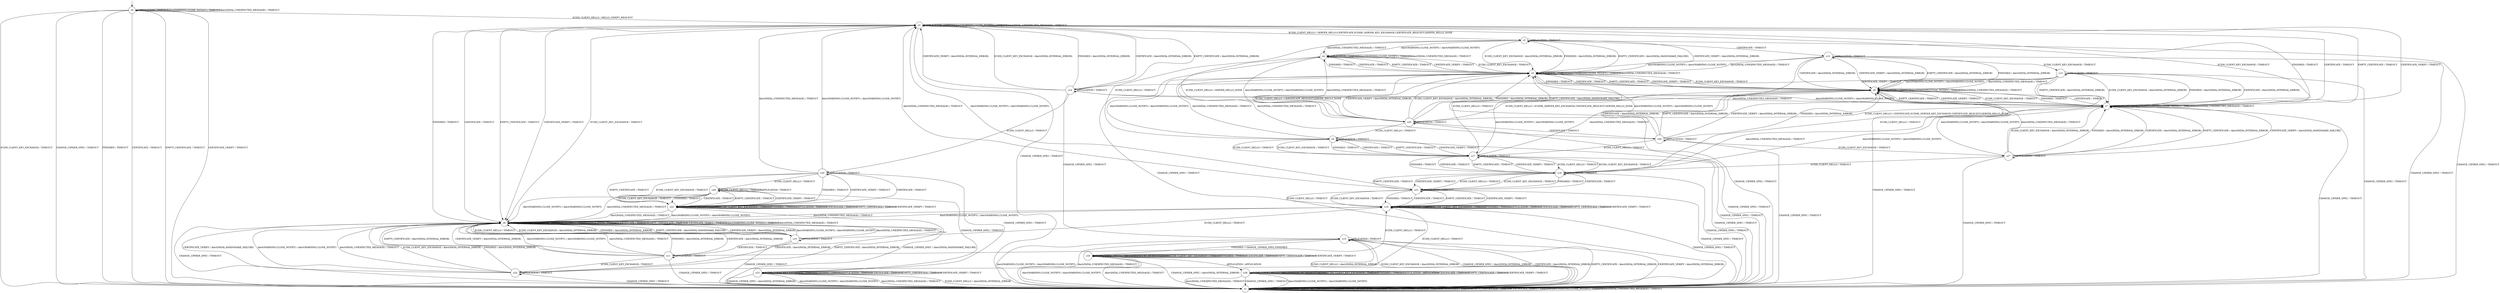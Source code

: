 digraph g {

	s0 [shape="circle" label="s0"];
	s1 [shape="circle" label="s1"];
	s2 [shape="circle" label="s2"];
	s3 [shape="circle" label="s3"];
	s4 [shape="circle" label="s4"];
	s5 [shape="circle" label="s5"];
	s6 [shape="circle" label="s6"];
	s7 [shape="circle" label="s7"];
	s8 [shape="circle" label="s8"];
	s9 [shape="circle" label="s9"];
	s10 [shape="circle" label="s10"];
	s11 [shape="circle" label="s11"];
	s12 [shape="circle" label="s12"];
	s13 [shape="circle" label="s13"];
	s14 [shape="circle" label="s14"];
	s15 [shape="circle" label="s15"];
	s16 [shape="circle" label="s16"];
	s17 [shape="circle" label="s17"];
	s18 [shape="circle" label="s18"];
	s19 [shape="circle" label="s19"];
	s20 [shape="circle" label="s20"];
	s21 [shape="circle" label="s21"];
	s22 [shape="circle" label="s22"];
	s23 [shape="circle" label="s23"];
	s24 [shape="circle" label="s24"];
	s25 [shape="circle" label="s25"];
	s26 [shape="circle" label="s26"];
	s27 [shape="circle" label="s27"];
	s28 [shape="circle" label="s28"];
	s29 [shape="circle" label="s29"];
	s0 -> s2 [label="ECDH_CLIENT_HELLO / HELLO_VERIFY_REQUEST"];
	s0 -> s1 [label="ECDH_CLIENT_KEY_EXCHANGE / TIMEOUT"];
	s0 -> s1 [label="CHANGE_CIPHER_SPEC / TIMEOUT"];
	s0 -> s1 [label="FINISHED / TIMEOUT"];
	s0 -> s0 [label="APPLICATION / TIMEOUT"];
	s0 -> s1 [label="CERTIFICATE / TIMEOUT"];
	s0 -> s1 [label="EMPTY_CERTIFICATE / TIMEOUT"];
	s0 -> s1 [label="CERTIFICATE_VERIFY / TIMEOUT"];
	s0 -> s0 [label="Alert(WARNING,CLOSE_NOTIFY) / TIMEOUT"];
	s0 -> s0 [label="Alert(FATAL,UNEXPECTED_MESSAGE) / TIMEOUT"];
	s1 -> s1 [label="ECDH_CLIENT_HELLO / TIMEOUT"];
	s1 -> s1 [label="ECDH_CLIENT_KEY_EXCHANGE / TIMEOUT"];
	s1 -> s1 [label="CHANGE_CIPHER_SPEC / TIMEOUT"];
	s1 -> s1 [label="FINISHED / TIMEOUT"];
	s1 -> s1 [label="APPLICATION / TIMEOUT"];
	s1 -> s1 [label="CERTIFICATE / TIMEOUT"];
	s1 -> s1 [label="EMPTY_CERTIFICATE / TIMEOUT"];
	s1 -> s1 [label="CERTIFICATE_VERIFY / TIMEOUT"];
	s1 -> s1 [label="Alert(WARNING,CLOSE_NOTIFY) / TIMEOUT"];
	s1 -> s1 [label="Alert(FATAL,UNEXPECTED_MESSAGE) / TIMEOUT"];
	s2 -> s3 [label="ECDH_CLIENT_HELLO / SERVER_HELLO,CERTIFICATE,ECDHE_SERVER_KEY_EXCHANGE,CERTIFICATE_REQUEST,SERVER_HELLO_DONE"];
	s2 -> s8 [label="ECDH_CLIENT_KEY_EXCHANGE / TIMEOUT"];
	s2 -> s1 [label="CHANGE_CIPHER_SPEC / TIMEOUT"];
	s2 -> s8 [label="FINISHED / TIMEOUT"];
	s2 -> s2 [label="APPLICATION / TIMEOUT"];
	s2 -> s8 [label="CERTIFICATE / TIMEOUT"];
	s2 -> s8 [label="EMPTY_CERTIFICATE / TIMEOUT"];
	s2 -> s8 [label="CERTIFICATE_VERIFY / TIMEOUT"];
	s2 -> s2 [label="Alert(WARNING,CLOSE_NOTIFY) / TIMEOUT"];
	s2 -> s2 [label="Alert(FATAL,UNEXPECTED_MESSAGE) / TIMEOUT"];
	s3 -> s9 [label="ECDH_CLIENT_HELLO / TIMEOUT"];
	s3 -> s5 [label="ECDH_CLIENT_KEY_EXCHANGE / Alert(FATAL,INTERNAL_ERROR)"];
	s3 -> s1 [label="CHANGE_CIPHER_SPEC / TIMEOUT"];
	s3 -> s5 [label="FINISHED / Alert(FATAL,INTERNAL_ERROR)"];
	s3 -> s3 [label="APPLICATION / TIMEOUT"];
	s3 -> s12 [label="CERTIFICATE / TIMEOUT"];
	s3 -> s5 [label="EMPTY_CERTIFICATE / Alert(FATAL,HANDSHAKE_FAILURE)"];
	s3 -> s5 [label="CERTIFICATE_VERIFY / Alert(FATAL,INTERNAL_ERROR)"];
	s3 -> s4 [label="Alert(WARNING,CLOSE_NOTIFY) / Alert(WARNING,CLOSE_NOTIFY)"];
	s3 -> s4 [label="Alert(FATAL,UNEXPECTED_MESSAGE) / TIMEOUT"];
	s4 -> s25 [label="ECDH_CLIENT_HELLO / SERVER_HELLO_DONE"];
	s4 -> s5 [label="ECDH_CLIENT_KEY_EXCHANGE / TIMEOUT"];
	s4 -> s1 [label="CHANGE_CIPHER_SPEC / TIMEOUT"];
	s4 -> s5 [label="FINISHED / TIMEOUT"];
	s4 -> s4 [label="APPLICATION / TIMEOUT"];
	s4 -> s5 [label="CERTIFICATE / TIMEOUT"];
	s4 -> s5 [label="EMPTY_CERTIFICATE / TIMEOUT"];
	s4 -> s5 [label="CERTIFICATE_VERIFY / TIMEOUT"];
	s4 -> s4 [label="Alert(WARNING,CLOSE_NOTIFY) / TIMEOUT"];
	s4 -> s4 [label="Alert(FATAL,UNEXPECTED_MESSAGE) / TIMEOUT"];
	s5 -> s25 [label="ECDH_CLIENT_HELLO / CERTIFICATE_REQUEST,SERVER_HELLO_DONE"];
	s5 -> s6 [label="ECDH_CLIENT_KEY_EXCHANGE / TIMEOUT"];
	s5 -> s1 [label="CHANGE_CIPHER_SPEC / TIMEOUT"];
	s5 -> s6 [label="FINISHED / TIMEOUT"];
	s5 -> s5 [label="APPLICATION / TIMEOUT"];
	s5 -> s6 [label="CERTIFICATE / TIMEOUT"];
	s5 -> s6 [label="EMPTY_CERTIFICATE / TIMEOUT"];
	s5 -> s6 [label="CERTIFICATE_VERIFY / TIMEOUT"];
	s5 -> s5 [label="Alert(WARNING,CLOSE_NOTIFY) / TIMEOUT"];
	s5 -> s5 [label="Alert(FATAL,UNEXPECTED_MESSAGE) / TIMEOUT"];
	s6 -> s25 [label="ECDH_CLIENT_HELLO / ECDHE_SERVER_KEY_EXCHANGE,CERTIFICATE_REQUEST,SERVER_HELLO_DONE"];
	s6 -> s7 [label="ECDH_CLIENT_KEY_EXCHANGE / TIMEOUT"];
	s6 -> s1 [label="CHANGE_CIPHER_SPEC / TIMEOUT"];
	s6 -> s7 [label="FINISHED / TIMEOUT"];
	s6 -> s6 [label="APPLICATION / TIMEOUT"];
	s6 -> s7 [label="CERTIFICATE / TIMEOUT"];
	s6 -> s7 [label="EMPTY_CERTIFICATE / TIMEOUT"];
	s6 -> s7 [label="CERTIFICATE_VERIFY / TIMEOUT"];
	s6 -> s6 [label="Alert(WARNING,CLOSE_NOTIFY) / TIMEOUT"];
	s6 -> s6 [label="Alert(FATAL,UNEXPECTED_MESSAGE) / TIMEOUT"];
	s7 -> s25 [label="ECDH_CLIENT_HELLO / CERTIFICATE,ECDHE_SERVER_KEY_EXCHANGE,CERTIFICATE_REQUEST,SERVER_HELLO_DONE"];
	s7 -> s2 [label="ECDH_CLIENT_KEY_EXCHANGE / TIMEOUT"];
	s7 -> s1 [label="CHANGE_CIPHER_SPEC / TIMEOUT"];
	s7 -> s2 [label="FINISHED / TIMEOUT"];
	s7 -> s7 [label="APPLICATION / TIMEOUT"];
	s7 -> s2 [label="CERTIFICATE / TIMEOUT"];
	s7 -> s2 [label="EMPTY_CERTIFICATE / TIMEOUT"];
	s7 -> s2 [label="CERTIFICATE_VERIFY / TIMEOUT"];
	s7 -> s7 [label="Alert(WARNING,CLOSE_NOTIFY) / TIMEOUT"];
	s7 -> s7 [label="Alert(FATAL,UNEXPECTED_MESSAGE) / TIMEOUT"];
	s8 -> s10 [label="ECDH_CLIENT_HELLO / TIMEOUT"];
	s8 -> s8 [label="ECDH_CLIENT_KEY_EXCHANGE / TIMEOUT"];
	s8 -> s1 [label="CHANGE_CIPHER_SPEC / TIMEOUT"];
	s8 -> s8 [label="FINISHED / TIMEOUT"];
	s8 -> s8 [label="APPLICATION / TIMEOUT"];
	s8 -> s8 [label="CERTIFICATE / TIMEOUT"];
	s8 -> s8 [label="EMPTY_CERTIFICATE / TIMEOUT"];
	s8 -> s8 [label="CERTIFICATE_VERIFY / TIMEOUT"];
	s8 -> s8 [label="Alert(WARNING,CLOSE_NOTIFY) / TIMEOUT"];
	s8 -> s8 [label="Alert(FATAL,UNEXPECTED_MESSAGE) / TIMEOUT"];
	s9 -> s17 [label="ECDH_CLIENT_HELLO / TIMEOUT"];
	s9 -> s17 [label="ECDH_CLIENT_KEY_EXCHANGE / TIMEOUT"];
	s9 -> s1 [label="CHANGE_CIPHER_SPEC / TIMEOUT"];
	s9 -> s17 [label="FINISHED / TIMEOUT"];
	s9 -> s9 [label="APPLICATION / TIMEOUT"];
	s9 -> s17 [label="CERTIFICATE / TIMEOUT"];
	s9 -> s17 [label="EMPTY_CERTIFICATE / TIMEOUT"];
	s9 -> s17 [label="CERTIFICATE_VERIFY / TIMEOUT"];
	s9 -> s5 [label="Alert(WARNING,CLOSE_NOTIFY) / Alert(WARNING,CLOSE_NOTIFY)"];
	s9 -> s5 [label="Alert(FATAL,UNEXPECTED_MESSAGE) / TIMEOUT"];
	s10 -> s19 [label="ECDH_CLIENT_HELLO / TIMEOUT"];
	s10 -> s8 [label="ECDH_CLIENT_KEY_EXCHANGE / Alert(FATAL,INTERNAL_ERROR)"];
	s10 -> s1 [label="CHANGE_CIPHER_SPEC / TIMEOUT"];
	s10 -> s8 [label="FINISHED / Alert(FATAL,INTERNAL_ERROR)"];
	s10 -> s10 [label="APPLICATION / TIMEOUT"];
	s10 -> s11 [label="CERTIFICATE / TIMEOUT"];
	s10 -> s8 [label="EMPTY_CERTIFICATE / Alert(FATAL,HANDSHAKE_FAILURE)"];
	s10 -> s8 [label="CERTIFICATE_VERIFY / Alert(FATAL,INTERNAL_ERROR)"];
	s10 -> s8 [label="Alert(WARNING,CLOSE_NOTIFY) / Alert(WARNING,CLOSE_NOTIFY)"];
	s10 -> s8 [label="Alert(FATAL,UNEXPECTED_MESSAGE) / TIMEOUT"];
	s11 -> s19 [label="ECDH_CLIENT_HELLO / TIMEOUT"];
	s11 -> s24 [label="ECDH_CLIENT_KEY_EXCHANGE / TIMEOUT"];
	s11 -> s1 [label="CHANGE_CIPHER_SPEC / TIMEOUT"];
	s11 -> s8 [label="FINISHED / Alert(FATAL,INTERNAL_ERROR)"];
	s11 -> s11 [label="APPLICATION / TIMEOUT"];
	s11 -> s8 [label="CERTIFICATE / Alert(FATAL,INTERNAL_ERROR)"];
	s11 -> s8 [label="EMPTY_CERTIFICATE / Alert(FATAL,INTERNAL_ERROR)"];
	s11 -> s8 [label="CERTIFICATE_VERIFY / Alert(FATAL,INTERNAL_ERROR)"];
	s11 -> s8 [label="Alert(WARNING,CLOSE_NOTIFY) / Alert(WARNING,CLOSE_NOTIFY)"];
	s11 -> s8 [label="Alert(FATAL,UNEXPECTED_MESSAGE) / TIMEOUT"];
	s12 -> s17 [label="ECDH_CLIENT_HELLO / TIMEOUT"];
	s12 -> s13 [label="ECDH_CLIENT_KEY_EXCHANGE / TIMEOUT"];
	s12 -> s1 [label="CHANGE_CIPHER_SPEC / TIMEOUT"];
	s12 -> s6 [label="FINISHED / Alert(FATAL,INTERNAL_ERROR)"];
	s12 -> s12 [label="APPLICATION / TIMEOUT"];
	s12 -> s6 [label="CERTIFICATE / Alert(FATAL,INTERNAL_ERROR)"];
	s12 -> s6 [label="EMPTY_CERTIFICATE / Alert(FATAL,INTERNAL_ERROR)"];
	s12 -> s6 [label="CERTIFICATE_VERIFY / Alert(FATAL,INTERNAL_ERROR)"];
	s12 -> s5 [label="Alert(WARNING,CLOSE_NOTIFY) / Alert(WARNING,CLOSE_NOTIFY)"];
	s12 -> s5 [label="Alert(FATAL,UNEXPECTED_MESSAGE) / TIMEOUT"];
	s13 -> s18 [label="ECDH_CLIENT_HELLO / TIMEOUT"];
	s13 -> s7 [label="ECDH_CLIENT_KEY_EXCHANGE / Alert(FATAL,INTERNAL_ERROR)"];
	s13 -> s1 [label="CHANGE_CIPHER_SPEC / TIMEOUT"];
	s13 -> s7 [label="FINISHED / Alert(FATAL,INTERNAL_ERROR)"];
	s13 -> s13 [label="APPLICATION / TIMEOUT"];
	s13 -> s7 [label="CERTIFICATE / Alert(FATAL,INTERNAL_ERROR)"];
	s13 -> s7 [label="EMPTY_CERTIFICATE / Alert(FATAL,INTERNAL_ERROR)"];
	s13 -> s14 [label="CERTIFICATE_VERIFY / TIMEOUT"];
	s13 -> s6 [label="Alert(WARNING,CLOSE_NOTIFY) / Alert(WARNING,CLOSE_NOTIFY)"];
	s13 -> s6 [label="Alert(FATAL,UNEXPECTED_MESSAGE) / TIMEOUT"];
	s14 -> s20 [label="ECDH_CLIENT_HELLO / TIMEOUT"];
	s14 -> s2 [label="ECDH_CLIENT_KEY_EXCHANGE / Alert(FATAL,INTERNAL_ERROR)"];
	s14 -> s15 [label="CHANGE_CIPHER_SPEC / TIMEOUT"];
	s14 -> s2 [label="FINISHED / Alert(FATAL,INTERNAL_ERROR)"];
	s14 -> s14 [label="APPLICATION / TIMEOUT"];
	s14 -> s2 [label="CERTIFICATE / Alert(FATAL,INTERNAL_ERROR)"];
	s14 -> s2 [label="EMPTY_CERTIFICATE / Alert(FATAL,INTERNAL_ERROR)"];
	s14 -> s2 [label="CERTIFICATE_VERIFY / Alert(FATAL,INTERNAL_ERROR)"];
	s14 -> s7 [label="Alert(WARNING,CLOSE_NOTIFY) / Alert(WARNING,CLOSE_NOTIFY)"];
	s14 -> s7 [label="Alert(FATAL,UNEXPECTED_MESSAGE) / TIMEOUT"];
	s15 -> s1 [label="ECDH_CLIENT_HELLO / Alert(FATAL,INTERNAL_ERROR)"];
	s15 -> s1 [label="ECDH_CLIENT_KEY_EXCHANGE / Alert(FATAL,INTERNAL_ERROR)"];
	s15 -> s1 [label="CHANGE_CIPHER_SPEC / Alert(FATAL,INTERNAL_ERROR)"];
	s15 -> s16 [label="FINISHED / CHANGE_CIPHER_SPEC,FINISHED"];
	s15 -> s15 [label="APPLICATION / TIMEOUT"];
	s15 -> s1 [label="CERTIFICATE / Alert(FATAL,INTERNAL_ERROR)"];
	s15 -> s1 [label="EMPTY_CERTIFICATE / Alert(FATAL,INTERNAL_ERROR)"];
	s15 -> s1 [label="CERTIFICATE_VERIFY / Alert(FATAL,INTERNAL_ERROR)"];
	s15 -> s1 [label="Alert(WARNING,CLOSE_NOTIFY) / Alert(WARNING,CLOSE_NOTIFY)"];
	s15 -> s1 [label="Alert(FATAL,UNEXPECTED_MESSAGE) / TIMEOUT"];
	s16 -> s16 [label="ECDH_CLIENT_HELLO / Alert(WARNING,NO_RENEGOTIATION)"];
	s16 -> s16 [label="ECDH_CLIENT_KEY_EXCHANGE / TIMEOUT"];
	s16 -> s1 [label="CHANGE_CIPHER_SPEC / Alert(FATAL,INTERNAL_ERROR)"];
	s16 -> s16 [label="FINISHED / TIMEOUT"];
	s16 -> s28 [label="APPLICATION / APPLICATION"];
	s16 -> s16 [label="CERTIFICATE / TIMEOUT"];
	s16 -> s16 [label="EMPTY_CERTIFICATE / TIMEOUT"];
	s16 -> s16 [label="CERTIFICATE_VERIFY / TIMEOUT"];
	s16 -> s1 [label="Alert(WARNING,CLOSE_NOTIFY) / Alert(WARNING,CLOSE_NOTIFY)"];
	s16 -> s1 [label="Alert(FATAL,UNEXPECTED_MESSAGE) / TIMEOUT"];
	s17 -> s18 [label="ECDH_CLIENT_HELLO / TIMEOUT"];
	s17 -> s18 [label="ECDH_CLIENT_KEY_EXCHANGE / TIMEOUT"];
	s17 -> s1 [label="CHANGE_CIPHER_SPEC / TIMEOUT"];
	s17 -> s18 [label="FINISHED / TIMEOUT"];
	s17 -> s17 [label="APPLICATION / TIMEOUT"];
	s17 -> s18 [label="CERTIFICATE / TIMEOUT"];
	s17 -> s18 [label="EMPTY_CERTIFICATE / TIMEOUT"];
	s17 -> s18 [label="CERTIFICATE_VERIFY / TIMEOUT"];
	s17 -> s6 [label="Alert(WARNING,CLOSE_NOTIFY) / Alert(WARNING,CLOSE_NOTIFY)"];
	s17 -> s6 [label="Alert(FATAL,UNEXPECTED_MESSAGE) / TIMEOUT"];
	s18 -> s21 [label="ECDH_CLIENT_HELLO / TIMEOUT"];
	s18 -> s21 [label="ECDH_CLIENT_KEY_EXCHANGE / TIMEOUT"];
	s18 -> s1 [label="CHANGE_CIPHER_SPEC / TIMEOUT"];
	s18 -> s21 [label="FINISHED / TIMEOUT"];
	s18 -> s18 [label="APPLICATION / TIMEOUT"];
	s18 -> s21 [label="CERTIFICATE / TIMEOUT"];
	s18 -> s21 [label="EMPTY_CERTIFICATE / TIMEOUT"];
	s18 -> s21 [label="CERTIFICATE_VERIFY / TIMEOUT"];
	s18 -> s7 [label="Alert(WARNING,CLOSE_NOTIFY) / Alert(WARNING,CLOSE_NOTIFY)"];
	s18 -> s7 [label="Alert(FATAL,UNEXPECTED_MESSAGE) / TIMEOUT"];
	s19 -> s19 [label="ECDH_CLIENT_HELLO / TIMEOUT"];
	s19 -> s19 [label="ECDH_CLIENT_KEY_EXCHANGE / TIMEOUT"];
	s19 -> s1 [label="CHANGE_CIPHER_SPEC / TIMEOUT"];
	s19 -> s19 [label="FINISHED / TIMEOUT"];
	s19 -> s19 [label="APPLICATION / TIMEOUT"];
	s19 -> s19 [label="CERTIFICATE / TIMEOUT"];
	s19 -> s19 [label="EMPTY_CERTIFICATE / TIMEOUT"];
	s19 -> s19 [label="CERTIFICATE_VERIFY / TIMEOUT"];
	s19 -> s8 [label="Alert(WARNING,CLOSE_NOTIFY) / Alert(WARNING,CLOSE_NOTIFY)"];
	s19 -> s8 [label="Alert(FATAL,UNEXPECTED_MESSAGE) / TIMEOUT"];
	s20 -> s29 [label="ECDH_CLIENT_HELLO / TIMEOUT"];
	s20 -> s22 [label="ECDH_CLIENT_KEY_EXCHANGE / TIMEOUT"];
	s20 -> s23 [label="CHANGE_CIPHER_SPEC / TIMEOUT"];
	s20 -> s22 [label="FINISHED / TIMEOUT"];
	s20 -> s20 [label="APPLICATION / TIMEOUT"];
	s20 -> s22 [label="CERTIFICATE / TIMEOUT"];
	s20 -> s22 [label="EMPTY_CERTIFICATE / TIMEOUT"];
	s20 -> s22 [label="CERTIFICATE_VERIFY / TIMEOUT"];
	s20 -> s2 [label="Alert(WARNING,CLOSE_NOTIFY) / Alert(WARNING,CLOSE_NOTIFY)"];
	s20 -> s2 [label="Alert(FATAL,UNEXPECTED_MESSAGE) / TIMEOUT"];
	s21 -> s19 [label="ECDH_CLIENT_HELLO / TIMEOUT"];
	s21 -> s19 [label="ECDH_CLIENT_KEY_EXCHANGE / TIMEOUT"];
	s21 -> s1 [label="CHANGE_CIPHER_SPEC / TIMEOUT"];
	s21 -> s19 [label="FINISHED / TIMEOUT"];
	s21 -> s21 [label="APPLICATION / TIMEOUT"];
	s21 -> s19 [label="CERTIFICATE / TIMEOUT"];
	s21 -> s19 [label="EMPTY_CERTIFICATE / TIMEOUT"];
	s21 -> s19 [label="CERTIFICATE_VERIFY / TIMEOUT"];
	s21 -> s2 [label="Alert(WARNING,CLOSE_NOTIFY) / Alert(WARNING,CLOSE_NOTIFY)"];
	s21 -> s2 [label="Alert(FATAL,UNEXPECTED_MESSAGE) / TIMEOUT"];
	s22 -> s22 [label="ECDH_CLIENT_HELLO / TIMEOUT"];
	s22 -> s22 [label="ECDH_CLIENT_KEY_EXCHANGE / TIMEOUT"];
	s22 -> s1 [label="CHANGE_CIPHER_SPEC / Alert(FATAL,HANDSHAKE_FAILURE)"];
	s22 -> s22 [label="FINISHED / TIMEOUT"];
	s22 -> s22 [label="APPLICATION / TIMEOUT"];
	s22 -> s22 [label="CERTIFICATE / TIMEOUT"];
	s22 -> s22 [label="EMPTY_CERTIFICATE / TIMEOUT"];
	s22 -> s22 [label="CERTIFICATE_VERIFY / TIMEOUT"];
	s22 -> s8 [label="Alert(WARNING,CLOSE_NOTIFY) / Alert(WARNING,CLOSE_NOTIFY)"];
	s22 -> s8 [label="Alert(FATAL,UNEXPECTED_MESSAGE) / TIMEOUT"];
	s23 -> s1 [label="ECDH_CLIENT_HELLO / Alert(FATAL,INTERNAL_ERROR)"];
	s23 -> s23 [label="ECDH_CLIENT_KEY_EXCHANGE / TIMEOUT"];
	s23 -> s1 [label="CHANGE_CIPHER_SPEC / Alert(FATAL,INTERNAL_ERROR)"];
	s23 -> s23 [label="FINISHED / TIMEOUT"];
	s23 -> s23 [label="APPLICATION / TIMEOUT"];
	s23 -> s23 [label="CERTIFICATE / TIMEOUT"];
	s23 -> s23 [label="EMPTY_CERTIFICATE / TIMEOUT"];
	s23 -> s23 [label="CERTIFICATE_VERIFY / TIMEOUT"];
	s23 -> s1 [label="Alert(WARNING,CLOSE_NOTIFY) / Alert(WARNING,CLOSE_NOTIFY)"];
	s23 -> s1 [label="Alert(FATAL,UNEXPECTED_MESSAGE) / TIMEOUT"];
	s24 -> s19 [label="ECDH_CLIENT_HELLO / TIMEOUT"];
	s24 -> s8 [label="ECDH_CLIENT_KEY_EXCHANGE / Alert(FATAL,INTERNAL_ERROR)"];
	s24 -> s1 [label="CHANGE_CIPHER_SPEC / TIMEOUT"];
	s24 -> s8 [label="FINISHED / Alert(FATAL,INTERNAL_ERROR)"];
	s24 -> s24 [label="APPLICATION / TIMEOUT"];
	s24 -> s8 [label="CERTIFICATE / Alert(FATAL,INTERNAL_ERROR)"];
	s24 -> s8 [label="EMPTY_CERTIFICATE / Alert(FATAL,INTERNAL_ERROR)"];
	s24 -> s8 [label="CERTIFICATE_VERIFY / Alert(FATAL,HANDSHAKE_FAILURE)"];
	s24 -> s8 [label="Alert(WARNING,CLOSE_NOTIFY) / Alert(WARNING,CLOSE_NOTIFY)"];
	s24 -> s8 [label="Alert(FATAL,UNEXPECTED_MESSAGE) / TIMEOUT"];
	s25 -> s9 [label="ECDH_CLIENT_HELLO / TIMEOUT"];
	s25 -> s5 [label="ECDH_CLIENT_KEY_EXCHANGE / Alert(FATAL,INTERNAL_ERROR)"];
	s25 -> s1 [label="CHANGE_CIPHER_SPEC / TIMEOUT"];
	s25 -> s5 [label="FINISHED / Alert(FATAL,INTERNAL_ERROR)"];
	s25 -> s25 [label="APPLICATION / TIMEOUT"];
	s25 -> s26 [label="CERTIFICATE / TIMEOUT"];
	s25 -> s5 [label="EMPTY_CERTIFICATE / Alert(FATAL,HANDSHAKE_FAILURE)"];
	s25 -> s5 [label="CERTIFICATE_VERIFY / Alert(FATAL,INTERNAL_ERROR)"];
	s25 -> s4 [label="Alert(WARNING,CLOSE_NOTIFY) / Alert(WARNING,CLOSE_NOTIFY)"];
	s25 -> s4 [label="Alert(FATAL,UNEXPECTED_MESSAGE) / TIMEOUT"];
	s26 -> s17 [label="ECDH_CLIENT_HELLO / TIMEOUT"];
	s26 -> s27 [label="ECDH_CLIENT_KEY_EXCHANGE / TIMEOUT"];
	s26 -> s1 [label="CHANGE_CIPHER_SPEC / TIMEOUT"];
	s26 -> s6 [label="FINISHED / Alert(FATAL,INTERNAL_ERROR)"];
	s26 -> s26 [label="APPLICATION / TIMEOUT"];
	s26 -> s6 [label="CERTIFICATE / Alert(FATAL,INTERNAL_ERROR)"];
	s26 -> s6 [label="EMPTY_CERTIFICATE / Alert(FATAL,INTERNAL_ERROR)"];
	s26 -> s6 [label="CERTIFICATE_VERIFY / Alert(FATAL,INTERNAL_ERROR)"];
	s26 -> s5 [label="Alert(WARNING,CLOSE_NOTIFY) / Alert(WARNING,CLOSE_NOTIFY)"];
	s26 -> s5 [label="Alert(FATAL,UNEXPECTED_MESSAGE) / TIMEOUT"];
	s27 -> s18 [label="ECDH_CLIENT_HELLO / TIMEOUT"];
	s27 -> s7 [label="ECDH_CLIENT_KEY_EXCHANGE / Alert(FATAL,INTERNAL_ERROR)"];
	s27 -> s1 [label="CHANGE_CIPHER_SPEC / TIMEOUT"];
	s27 -> s7 [label="FINISHED / Alert(FATAL,INTERNAL_ERROR)"];
	s27 -> s27 [label="APPLICATION / TIMEOUT"];
	s27 -> s7 [label="CERTIFICATE / Alert(FATAL,INTERNAL_ERROR)"];
	s27 -> s7 [label="EMPTY_CERTIFICATE / Alert(FATAL,INTERNAL_ERROR)"];
	s27 -> s7 [label="CERTIFICATE_VERIFY / Alert(FATAL,HANDSHAKE_FAILURE)"];
	s27 -> s6 [label="Alert(WARNING,CLOSE_NOTIFY) / Alert(WARNING,CLOSE_NOTIFY)"];
	s27 -> s6 [label="Alert(FATAL,UNEXPECTED_MESSAGE) / TIMEOUT"];
	s28 -> s28 [label="ECDH_CLIENT_HELLO / Alert(WARNING,NO_RENEGOTIATION)"];
	s28 -> s28 [label="ECDH_CLIENT_KEY_EXCHANGE / TIMEOUT"];
	s28 -> s1 [label="CHANGE_CIPHER_SPEC / TIMEOUT"];
	s28 -> s28 [label="FINISHED / TIMEOUT"];
	s28 -> s28 [label="APPLICATION / APPLICATION"];
	s28 -> s28 [label="CERTIFICATE / TIMEOUT"];
	s28 -> s28 [label="EMPTY_CERTIFICATE / TIMEOUT"];
	s28 -> s28 [label="CERTIFICATE_VERIFY / TIMEOUT"];
	s28 -> s1 [label="Alert(WARNING,CLOSE_NOTIFY) / Alert(WARNING,CLOSE_NOTIFY)"];
	s28 -> s1 [label="Alert(FATAL,UNEXPECTED_MESSAGE) / TIMEOUT"];
	s29 -> s29 [label="ECDH_CLIENT_HELLO / TIMEOUT"];
	s29 -> s22 [label="ECDH_CLIENT_KEY_EXCHANGE / TIMEOUT"];
	s29 -> s23 [label="CHANGE_CIPHER_SPEC / TIMEOUT"];
	s29 -> s22 [label="FINISHED / TIMEOUT"];
	s29 -> s29 [label="APPLICATION / TIMEOUT"];
	s29 -> s22 [label="CERTIFICATE / TIMEOUT"];
	s29 -> s22 [label="EMPTY_CERTIFICATE / TIMEOUT"];
	s29 -> s22 [label="CERTIFICATE_VERIFY / TIMEOUT"];
	s29 -> s8 [label="Alert(WARNING,CLOSE_NOTIFY) / Alert(WARNING,CLOSE_NOTIFY)"];
	s29 -> s8 [label="Alert(FATAL,UNEXPECTED_MESSAGE) / TIMEOUT"];

__start0 [label="" shape="none" width="0" height="0"];
__start0 -> s0;

}
